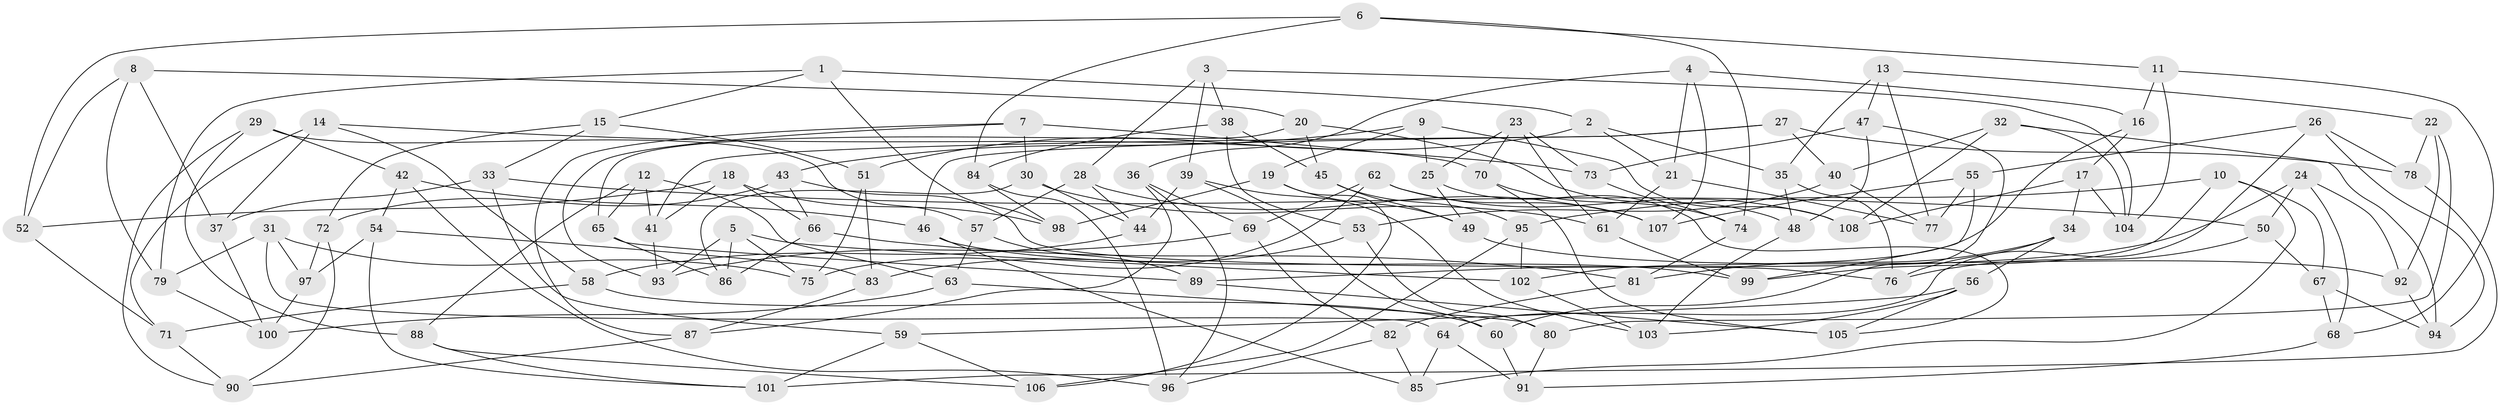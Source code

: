 // coarse degree distribution, {4: 0.2698412698412698, 6: 0.6666666666666666, 5: 0.047619047619047616, 3: 0.015873015873015872}
// Generated by graph-tools (version 1.1) at 2025/24/03/03/25 07:24:25]
// undirected, 108 vertices, 216 edges
graph export_dot {
graph [start="1"]
  node [color=gray90,style=filled];
  1;
  2;
  3;
  4;
  5;
  6;
  7;
  8;
  9;
  10;
  11;
  12;
  13;
  14;
  15;
  16;
  17;
  18;
  19;
  20;
  21;
  22;
  23;
  24;
  25;
  26;
  27;
  28;
  29;
  30;
  31;
  32;
  33;
  34;
  35;
  36;
  37;
  38;
  39;
  40;
  41;
  42;
  43;
  44;
  45;
  46;
  47;
  48;
  49;
  50;
  51;
  52;
  53;
  54;
  55;
  56;
  57;
  58;
  59;
  60;
  61;
  62;
  63;
  64;
  65;
  66;
  67;
  68;
  69;
  70;
  71;
  72;
  73;
  74;
  75;
  76;
  77;
  78;
  79;
  80;
  81;
  82;
  83;
  84;
  85;
  86;
  87;
  88;
  89;
  90;
  91;
  92;
  93;
  94;
  95;
  96;
  97;
  98;
  99;
  100;
  101;
  102;
  103;
  104;
  105;
  106;
  107;
  108;
  1 -- 98;
  1 -- 79;
  1 -- 2;
  1 -- 15;
  2 -- 35;
  2 -- 51;
  2 -- 21;
  3 -- 104;
  3 -- 28;
  3 -- 38;
  3 -- 39;
  4 -- 36;
  4 -- 16;
  4 -- 21;
  4 -- 107;
  5 -- 102;
  5 -- 86;
  5 -- 93;
  5 -- 75;
  6 -- 11;
  6 -- 84;
  6 -- 74;
  6 -- 52;
  7 -- 70;
  7 -- 87;
  7 -- 30;
  7 -- 93;
  8 -- 79;
  8 -- 52;
  8 -- 37;
  8 -- 20;
  9 -- 19;
  9 -- 108;
  9 -- 43;
  9 -- 25;
  10 -- 67;
  10 -- 99;
  10 -- 85;
  10 -- 95;
  11 -- 16;
  11 -- 68;
  11 -- 104;
  12 -- 63;
  12 -- 65;
  12 -- 88;
  12 -- 41;
  13 -- 47;
  13 -- 22;
  13 -- 35;
  13 -- 77;
  14 -- 58;
  14 -- 37;
  14 -- 71;
  14 -- 73;
  15 -- 33;
  15 -- 51;
  15 -- 72;
  16 -- 102;
  16 -- 17;
  17 -- 34;
  17 -- 104;
  17 -- 108;
  18 -- 52;
  18 -- 41;
  18 -- 98;
  18 -- 66;
  19 -- 106;
  19 -- 98;
  19 -- 49;
  20 -- 65;
  20 -- 45;
  20 -- 48;
  21 -- 77;
  21 -- 61;
  22 -- 92;
  22 -- 78;
  22 -- 80;
  23 -- 25;
  23 -- 70;
  23 -- 73;
  23 -- 61;
  24 -- 50;
  24 -- 68;
  24 -- 89;
  24 -- 92;
  25 -- 105;
  25 -- 49;
  26 -- 94;
  26 -- 78;
  26 -- 64;
  26 -- 55;
  27 -- 78;
  27 -- 40;
  27 -- 46;
  27 -- 41;
  28 -- 44;
  28 -- 57;
  28 -- 107;
  29 -- 88;
  29 -- 57;
  29 -- 90;
  29 -- 42;
  30 -- 86;
  30 -- 44;
  30 -- 61;
  31 -- 79;
  31 -- 97;
  31 -- 64;
  31 -- 75;
  32 -- 94;
  32 -- 108;
  32 -- 104;
  32 -- 40;
  33 -- 50;
  33 -- 59;
  33 -- 37;
  34 -- 76;
  34 -- 81;
  34 -- 56;
  35 -- 48;
  35 -- 76;
  36 -- 96;
  36 -- 69;
  36 -- 87;
  37 -- 100;
  38 -- 45;
  38 -- 53;
  38 -- 84;
  39 -- 103;
  39 -- 60;
  39 -- 44;
  40 -- 53;
  40 -- 77;
  41 -- 93;
  42 -- 46;
  42 -- 54;
  42 -- 96;
  43 -- 76;
  43 -- 66;
  43 -- 72;
  44 -- 58;
  45 -- 95;
  45 -- 49;
  46 -- 99;
  46 -- 85;
  47 -- 73;
  47 -- 48;
  47 -- 60;
  48 -- 103;
  49 -- 92;
  50 -- 67;
  50 -- 76;
  51 -- 83;
  51 -- 75;
  52 -- 71;
  53 -- 83;
  53 -- 80;
  54 -- 97;
  54 -- 83;
  54 -- 101;
  55 -- 77;
  55 -- 107;
  55 -- 99;
  56 -- 103;
  56 -- 105;
  56 -- 59;
  57 -- 89;
  57 -- 63;
  58 -- 60;
  58 -- 71;
  59 -- 101;
  59 -- 106;
  60 -- 91;
  61 -- 99;
  62 -- 75;
  62 -- 107;
  62 -- 108;
  62 -- 69;
  63 -- 80;
  63 -- 100;
  64 -- 85;
  64 -- 91;
  65 -- 89;
  65 -- 86;
  66 -- 81;
  66 -- 86;
  67 -- 94;
  67 -- 68;
  68 -- 91;
  69 -- 93;
  69 -- 82;
  70 -- 105;
  70 -- 74;
  71 -- 90;
  72 -- 90;
  72 -- 97;
  73 -- 74;
  74 -- 81;
  78 -- 101;
  79 -- 100;
  80 -- 91;
  81 -- 82;
  82 -- 85;
  82 -- 96;
  83 -- 87;
  84 -- 98;
  84 -- 96;
  87 -- 90;
  88 -- 106;
  88 -- 101;
  89 -- 105;
  92 -- 94;
  95 -- 102;
  95 -- 106;
  97 -- 100;
  102 -- 103;
}
